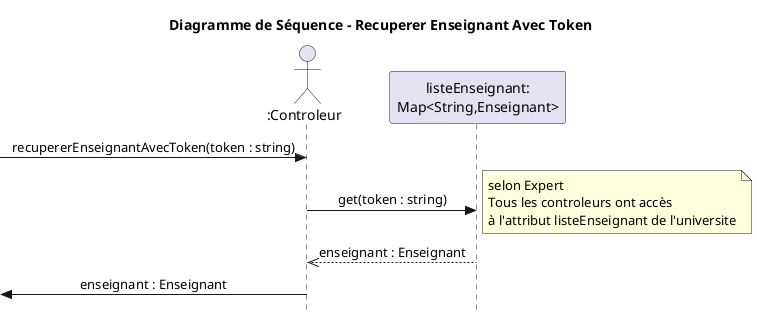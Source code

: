 @startuml DiagrammeSequence
skinparam style strictuml
skinparam defaultfontname Verdana
skinparam sequence {
    MessageAlign center
}
hide empty members
title Diagramme de Séquence - Recuperer Enseignant Avec Token
/'
Ce diagramme de séquence présente la fonction recupererEnseignantAvecToken
qui est nécessaire pour accomplir la précondition de chacun des différents
cas d'utilisations, c'est-a-dire l'authentification par jeton de l'enseignant.

Le Controleur c diffère dépendemment d'ou est appelée la fonction.
'/
actor ":Controleur" as c
participant "listeEnseignant:\nMap<String,Enseignant>" as me

-> c : recupererEnseignantAvecToken(token : string)
c -> me : get(token : string)
note right : selon Expert\nTous les controleurs ont accès\nà l'attribut listeEnseignant de l'universite
c <<-- me : enseignant : Enseignant
<- c : enseignant : Enseignant

@enduml
